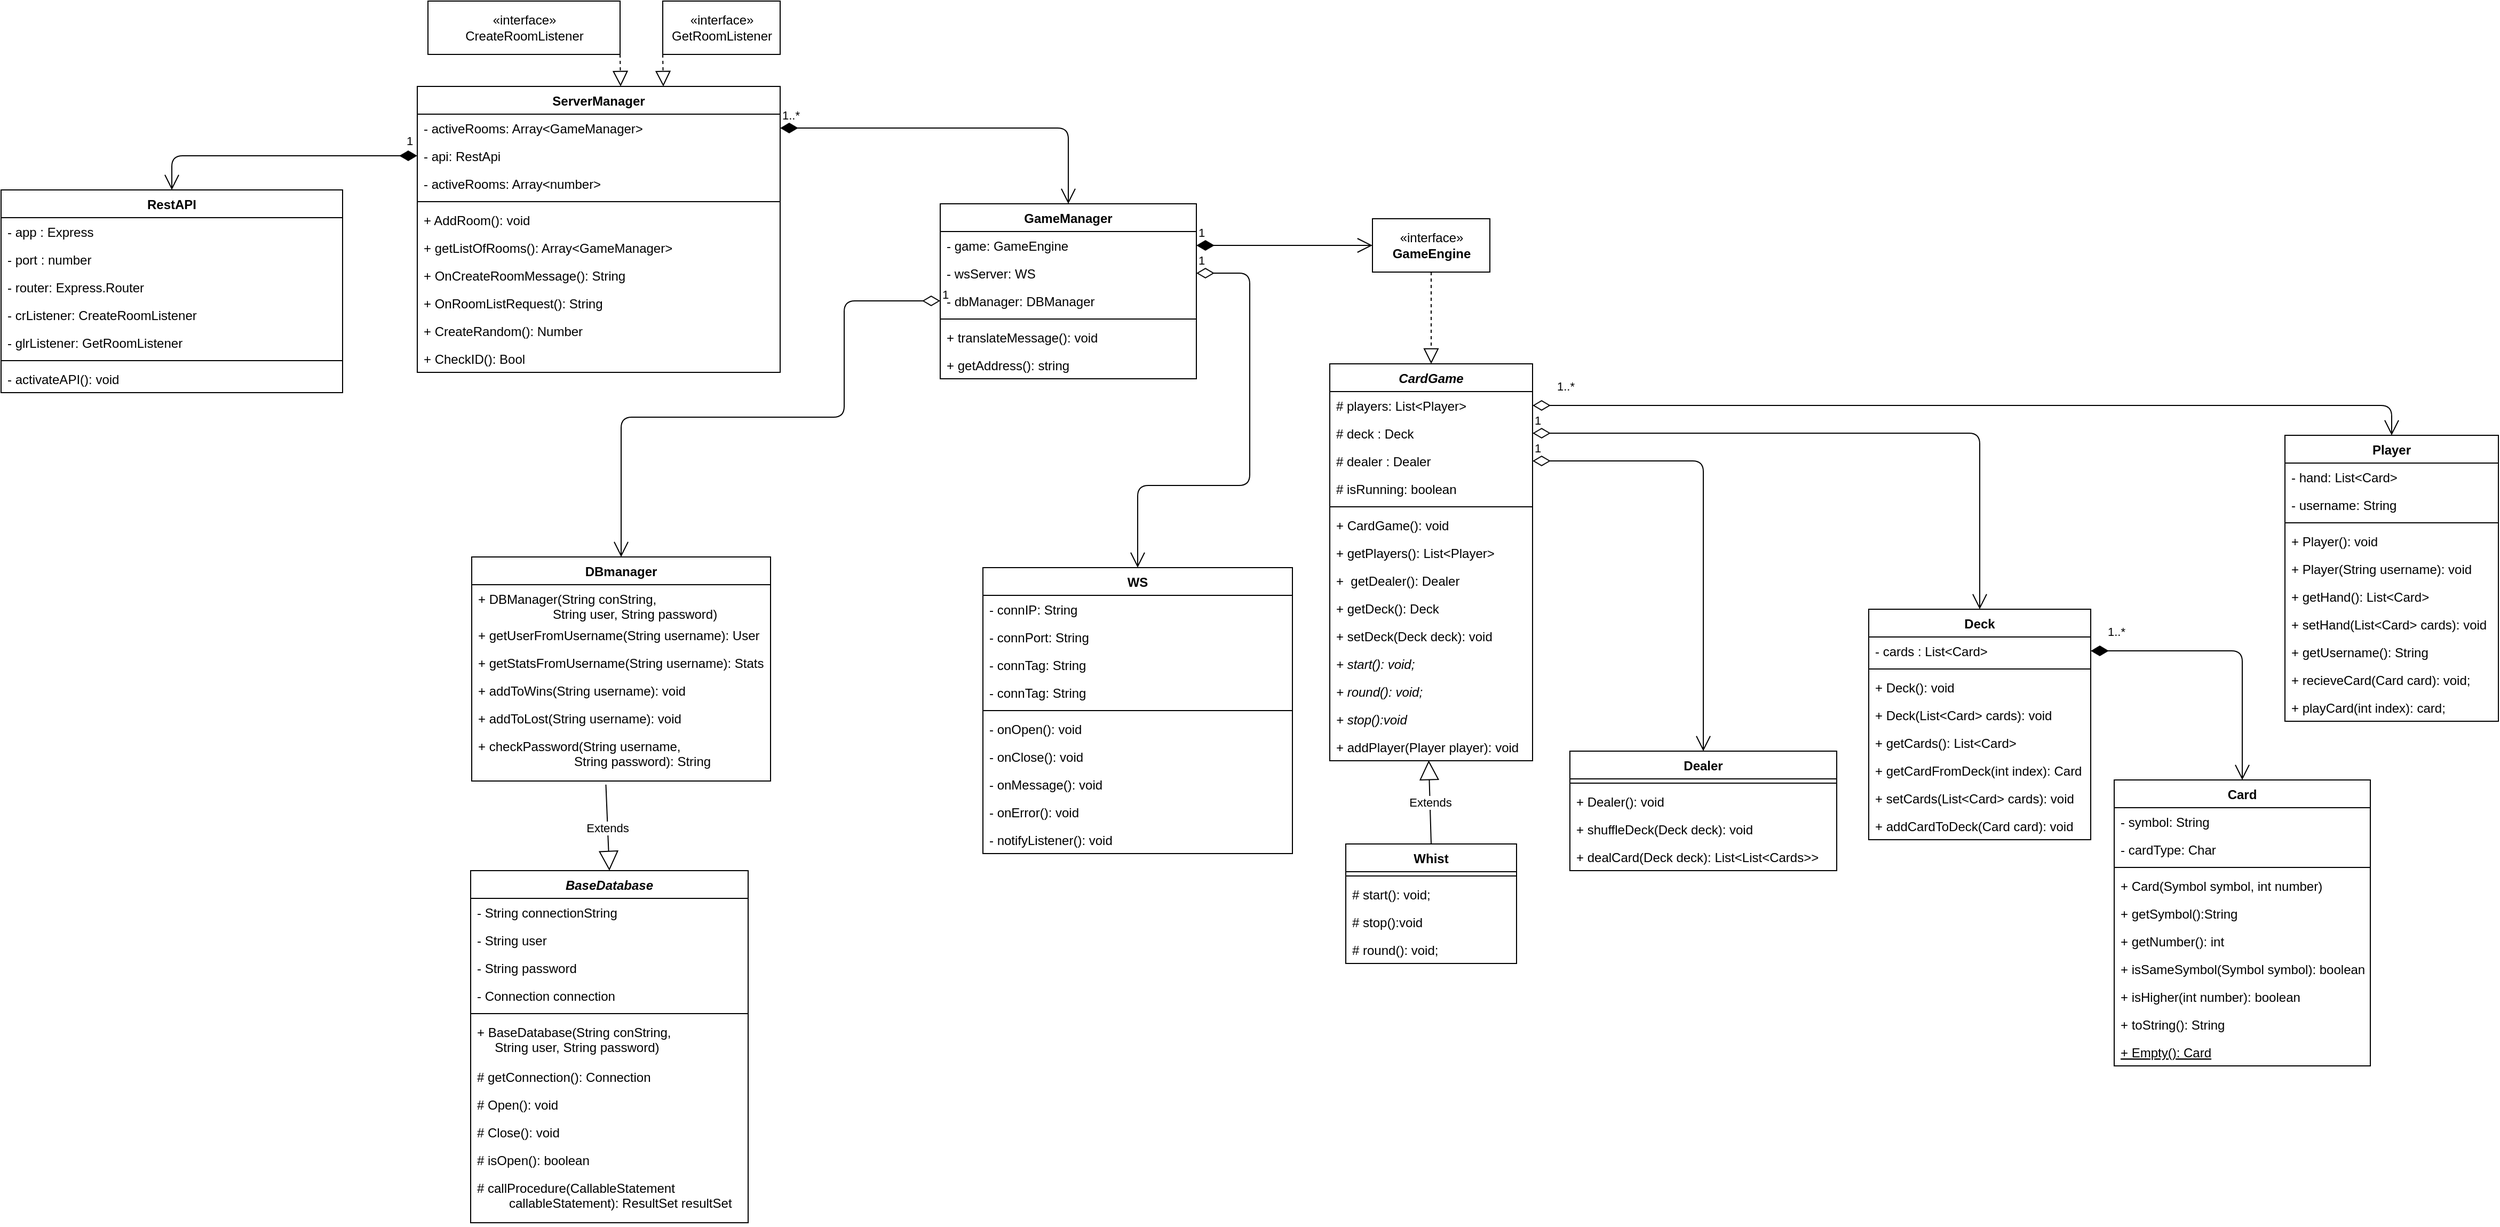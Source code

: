 <mxfile version="14.9.6" type="device"><diagram id="LGpvp5MiIzymhtDuvNgW" name="Side-1"><mxGraphModel dx="2595" dy="1518" grid="1" gridSize="10" guides="1" tooltips="1" connect="1" arrows="1" fold="1" page="1" pageScale="1" pageWidth="827" pageHeight="1169" math="0" shadow="0"><root><mxCell id="0"/><mxCell id="1" parent="0"/><mxCell id="LhbMyZ6HMKAQBiNXWhEx-1" value="Player" style="swimlane;fontStyle=1;align=center;verticalAlign=top;childLayout=stackLayout;horizontal=1;startSize=26;horizontalStack=0;resizeParent=1;resizeParentMax=0;resizeLast=0;collapsible=1;marginBottom=0;" parent="1" vertex="1"><mxGeometry x="2150" y="427" width="200" height="268" as="geometry"/></mxCell><mxCell id="LhbMyZ6HMKAQBiNXWhEx-2" value="- hand: List&lt;Card&gt;" style="text;strokeColor=none;fillColor=none;align=left;verticalAlign=top;spacingLeft=4;spacingRight=4;overflow=hidden;rotatable=0;points=[[0,0.5],[1,0.5]];portConstraint=eastwest;" parent="LhbMyZ6HMKAQBiNXWhEx-1" vertex="1"><mxGeometry y="26" width="200" height="26" as="geometry"/></mxCell><mxCell id="M374LAIoHGfH7pXFPlg4-40" value="- username: String" style="text;strokeColor=none;fillColor=none;align=left;verticalAlign=top;spacingLeft=4;spacingRight=4;overflow=hidden;rotatable=0;points=[[0,0.5],[1,0.5]];portConstraint=eastwest;" parent="LhbMyZ6HMKAQBiNXWhEx-1" vertex="1"><mxGeometry y="52" width="200" height="26" as="geometry"/></mxCell><mxCell id="LhbMyZ6HMKAQBiNXWhEx-3" value="" style="line;strokeWidth=1;fillColor=none;align=left;verticalAlign=middle;spacingTop=-1;spacingLeft=3;spacingRight=3;rotatable=0;labelPosition=right;points=[];portConstraint=eastwest;" parent="LhbMyZ6HMKAQBiNXWhEx-1" vertex="1"><mxGeometry y="78" width="200" height="8" as="geometry"/></mxCell><mxCell id="M374LAIoHGfH7pXFPlg4-45" value="+ Player(): void" style="text;strokeColor=none;fillColor=none;align=left;verticalAlign=top;spacingLeft=4;spacingRight=4;overflow=hidden;rotatable=0;points=[[0,0.5],[1,0.5]];portConstraint=eastwest;" parent="LhbMyZ6HMKAQBiNXWhEx-1" vertex="1"><mxGeometry y="86" width="200" height="26" as="geometry"/></mxCell><mxCell id="M374LAIoHGfH7pXFPlg4-44" value="+ Player(String username): void" style="text;strokeColor=none;fillColor=none;align=left;verticalAlign=top;spacingLeft=4;spacingRight=4;overflow=hidden;rotatable=0;points=[[0,0.5],[1,0.5]];portConstraint=eastwest;" parent="LhbMyZ6HMKAQBiNXWhEx-1" vertex="1"><mxGeometry y="112" width="200" height="26" as="geometry"/></mxCell><mxCell id="LhbMyZ6HMKAQBiNXWhEx-4" value="+ getHand(): List&lt;Card&gt;" style="text;strokeColor=none;fillColor=none;align=left;verticalAlign=top;spacingLeft=4;spacingRight=4;overflow=hidden;rotatable=0;points=[[0,0.5],[1,0.5]];portConstraint=eastwest;" parent="LhbMyZ6HMKAQBiNXWhEx-1" vertex="1"><mxGeometry y="138" width="200" height="26" as="geometry"/></mxCell><mxCell id="M374LAIoHGfH7pXFPlg4-42" value="+ setHand(List&lt;Card&gt; cards): void" style="text;strokeColor=none;fillColor=none;align=left;verticalAlign=top;spacingLeft=4;spacingRight=4;overflow=hidden;rotatable=0;points=[[0,0.5],[1,0.5]];portConstraint=eastwest;" parent="LhbMyZ6HMKAQBiNXWhEx-1" vertex="1"><mxGeometry y="164" width="200" height="26" as="geometry"/></mxCell><mxCell id="M374LAIoHGfH7pXFPlg4-43" value="+ getUsername(): String" style="text;strokeColor=none;fillColor=none;align=left;verticalAlign=top;spacingLeft=4;spacingRight=4;overflow=hidden;rotatable=0;points=[[0,0.5],[1,0.5]];portConstraint=eastwest;" parent="LhbMyZ6HMKAQBiNXWhEx-1" vertex="1"><mxGeometry y="190" width="200" height="26" as="geometry"/></mxCell><mxCell id="M374LAIoHGfH7pXFPlg4-41" value="+ recieveCard(Card card): void;" style="text;strokeColor=none;fillColor=none;align=left;verticalAlign=top;spacingLeft=4;spacingRight=4;overflow=hidden;rotatable=0;points=[[0,0.5],[1,0.5]];portConstraint=eastwest;" parent="LhbMyZ6HMKAQBiNXWhEx-1" vertex="1"><mxGeometry y="216" width="200" height="26" as="geometry"/></mxCell><mxCell id="BYVZmwrGk3JprqsjYRn_-6" value="+ playCard(int index): card;" style="text;strokeColor=none;fillColor=none;align=left;verticalAlign=top;spacingLeft=4;spacingRight=4;overflow=hidden;rotatable=0;points=[[0,0.5],[1,0.5]];portConstraint=eastwest;" parent="LhbMyZ6HMKAQBiNXWhEx-1" vertex="1"><mxGeometry y="242" width="200" height="26" as="geometry"/></mxCell><mxCell id="LhbMyZ6HMKAQBiNXWhEx-5" value="CardGame" style="swimlane;fontStyle=3;align=center;verticalAlign=top;childLayout=stackLayout;horizontal=1;startSize=26;horizontalStack=0;resizeParent=1;resizeParentMax=0;resizeLast=0;collapsible=1;marginBottom=0;" parent="1" vertex="1"><mxGeometry x="1255" y="360" width="190" height="372" as="geometry"/></mxCell><mxCell id="LhbMyZ6HMKAQBiNXWhEx-6" value="# players: List&lt;Player&gt;" style="text;strokeColor=none;fillColor=none;align=left;verticalAlign=top;spacingLeft=4;spacingRight=4;overflow=hidden;rotatable=0;points=[[0,0.5],[1,0.5]];portConstraint=eastwest;" parent="LhbMyZ6HMKAQBiNXWhEx-5" vertex="1"><mxGeometry y="26" width="190" height="26" as="geometry"/></mxCell><mxCell id="LhbMyZ6HMKAQBiNXWhEx-14" value="# deck : Deck" style="text;strokeColor=none;fillColor=none;align=left;verticalAlign=top;spacingLeft=4;spacingRight=4;overflow=hidden;rotatable=0;points=[[0,0.5],[1,0.5]];portConstraint=eastwest;" parent="LhbMyZ6HMKAQBiNXWhEx-5" vertex="1"><mxGeometry y="52" width="190" height="26" as="geometry"/></mxCell><mxCell id="M374LAIoHGfH7pXFPlg4-18" value="# dealer : Dealer" style="text;strokeColor=none;fillColor=none;align=left;verticalAlign=top;spacingLeft=4;spacingRight=4;overflow=hidden;rotatable=0;points=[[0,0.5],[1,0.5]];portConstraint=eastwest;" parent="LhbMyZ6HMKAQBiNXWhEx-5" vertex="1"><mxGeometry y="78" width="190" height="26" as="geometry"/></mxCell><mxCell id="BYVZmwrGk3JprqsjYRn_-9" value="# isRunning: boolean" style="text;strokeColor=none;fillColor=none;align=left;verticalAlign=top;spacingLeft=4;spacingRight=4;overflow=hidden;rotatable=0;points=[[0,0.5],[1,0.5]];portConstraint=eastwest;" parent="LhbMyZ6HMKAQBiNXWhEx-5" vertex="1"><mxGeometry y="104" width="190" height="26" as="geometry"/></mxCell><mxCell id="LhbMyZ6HMKAQBiNXWhEx-7" value="" style="line;strokeWidth=1;fillColor=none;align=left;verticalAlign=middle;spacingTop=-1;spacingLeft=3;spacingRight=3;rotatable=0;labelPosition=right;points=[];portConstraint=eastwest;" parent="LhbMyZ6HMKAQBiNXWhEx-5" vertex="1"><mxGeometry y="130" width="190" height="8" as="geometry"/></mxCell><mxCell id="LhbMyZ6HMKAQBiNXWhEx-8" value="+ CardGame(): void" style="text;strokeColor=none;fillColor=none;align=left;verticalAlign=top;spacingLeft=4;spacingRight=4;overflow=hidden;rotatable=0;points=[[0,0.5],[1,0.5]];portConstraint=eastwest;" parent="LhbMyZ6HMKAQBiNXWhEx-5" vertex="1"><mxGeometry y="138" width="190" height="26" as="geometry"/></mxCell><mxCell id="M374LAIoHGfH7pXFPlg4-19" value="+ getPlayers(): List&lt;Player&gt;" style="text;strokeColor=none;fillColor=none;align=left;verticalAlign=top;spacingLeft=4;spacingRight=4;overflow=hidden;rotatable=0;points=[[0,0.5],[1,0.5]];portConstraint=eastwest;" parent="LhbMyZ6HMKAQBiNXWhEx-5" vertex="1"><mxGeometry y="164" width="190" height="26" as="geometry"/></mxCell><mxCell id="M374LAIoHGfH7pXFPlg4-17" value="+  getDealer(): Dealer" style="text;strokeColor=none;fillColor=none;align=left;verticalAlign=top;spacingLeft=4;spacingRight=4;overflow=hidden;rotatable=0;points=[[0,0.5],[1,0.5]];portConstraint=eastwest;" parent="LhbMyZ6HMKAQBiNXWhEx-5" vertex="1"><mxGeometry y="190" width="190" height="26" as="geometry"/></mxCell><mxCell id="M374LAIoHGfH7pXFPlg4-16" value="+ getDeck(): Deck" style="text;strokeColor=none;fillColor=none;align=left;verticalAlign=top;spacingLeft=4;spacingRight=4;overflow=hidden;rotatable=0;points=[[0,0.5],[1,0.5]];portConstraint=eastwest;" parent="LhbMyZ6HMKAQBiNXWhEx-5" vertex="1"><mxGeometry y="216" width="190" height="26" as="geometry"/></mxCell><mxCell id="M374LAIoHGfH7pXFPlg4-26" value="+ setDeck(Deck deck): void" style="text;strokeColor=none;fillColor=none;align=left;verticalAlign=top;spacingLeft=4;spacingRight=4;overflow=hidden;rotatable=0;points=[[0,0.5],[1,0.5]];portConstraint=eastwest;" parent="LhbMyZ6HMKAQBiNXWhEx-5" vertex="1"><mxGeometry y="242" width="190" height="26" as="geometry"/></mxCell><mxCell id="M374LAIoHGfH7pXFPlg4-15" value="+ start(): void;" style="text;strokeColor=none;fillColor=none;align=left;verticalAlign=top;spacingLeft=4;spacingRight=4;overflow=hidden;rotatable=0;points=[[0,0.5],[1,0.5]];portConstraint=eastwest;fontStyle=2" parent="LhbMyZ6HMKAQBiNXWhEx-5" vertex="1"><mxGeometry y="268" width="190" height="26" as="geometry"/></mxCell><mxCell id="BYVZmwrGk3JprqsjYRn_-10" value="+ round(): void;" style="text;strokeColor=none;fillColor=none;align=left;verticalAlign=top;spacingLeft=4;spacingRight=4;overflow=hidden;rotatable=0;points=[[0,0.5],[1,0.5]];portConstraint=eastwest;fontStyle=2" parent="LhbMyZ6HMKAQBiNXWhEx-5" vertex="1"><mxGeometry y="294" width="190" height="26" as="geometry"/></mxCell><mxCell id="BYVZmwrGk3JprqsjYRn_-11" value="+ stop():void" style="text;strokeColor=none;fillColor=none;align=left;verticalAlign=top;spacingLeft=4;spacingRight=4;overflow=hidden;rotatable=0;points=[[0,0.5],[1,0.5]];portConstraint=eastwest;fontStyle=2" parent="LhbMyZ6HMKAQBiNXWhEx-5" vertex="1"><mxGeometry y="320" width="190" height="26" as="geometry"/></mxCell><mxCell id="M374LAIoHGfH7pXFPlg4-27" value="+ addPlayer(Player player): void" style="text;strokeColor=none;fillColor=none;align=left;verticalAlign=top;spacingLeft=4;spacingRight=4;overflow=hidden;rotatable=0;points=[[0,0.5],[1,0.5]];portConstraint=eastwest;fontStyle=0" parent="LhbMyZ6HMKAQBiNXWhEx-5" vertex="1"><mxGeometry y="346" width="190" height="26" as="geometry"/></mxCell><mxCell id="LhbMyZ6HMKAQBiNXWhEx-9" value="Card" style="swimlane;fontStyle=1;align=center;verticalAlign=top;childLayout=stackLayout;horizontal=1;startSize=26;horizontalStack=0;resizeParent=1;resizeParentMax=0;resizeLast=0;collapsible=1;marginBottom=0;" parent="1" vertex="1"><mxGeometry x="1990" y="750" width="240" height="268" as="geometry"/></mxCell><mxCell id="LhbMyZ6HMKAQBiNXWhEx-10" value="- symbol: String" style="text;strokeColor=none;fillColor=none;align=left;verticalAlign=top;spacingLeft=4;spacingRight=4;overflow=hidden;rotatable=0;points=[[0,0.5],[1,0.5]];portConstraint=eastwest;" parent="LhbMyZ6HMKAQBiNXWhEx-9" vertex="1"><mxGeometry y="26" width="240" height="26" as="geometry"/></mxCell><mxCell id="BYVZmwrGk3JprqsjYRn_-7" value="- cardType: Char" style="text;strokeColor=none;fillColor=none;align=left;verticalAlign=top;spacingLeft=4;spacingRight=4;overflow=hidden;rotatable=0;points=[[0,0.5],[1,0.5]];portConstraint=eastwest;" parent="LhbMyZ6HMKAQBiNXWhEx-9" vertex="1"><mxGeometry y="52" width="240" height="26" as="geometry"/></mxCell><mxCell id="LhbMyZ6HMKAQBiNXWhEx-11" value="" style="line;strokeWidth=1;fillColor=none;align=left;verticalAlign=middle;spacingTop=-1;spacingLeft=3;spacingRight=3;rotatable=0;labelPosition=right;points=[];portConstraint=eastwest;" parent="LhbMyZ6HMKAQBiNXWhEx-9" vertex="1"><mxGeometry y="78" width="240" height="8" as="geometry"/></mxCell><mxCell id="LhbMyZ6HMKAQBiNXWhEx-12" value="+ Card(Symbol symbol, int number)" style="text;strokeColor=none;fillColor=none;align=left;verticalAlign=top;spacingLeft=4;spacingRight=4;overflow=hidden;rotatable=0;points=[[0,0.5],[1,0.5]];portConstraint=eastwest;" parent="LhbMyZ6HMKAQBiNXWhEx-9" vertex="1"><mxGeometry y="86" width="240" height="26" as="geometry"/></mxCell><mxCell id="M374LAIoHGfH7pXFPlg4-34" value="+ getSymbol():String" style="text;strokeColor=none;fillColor=none;align=left;verticalAlign=top;spacingLeft=4;spacingRight=4;overflow=hidden;rotatable=0;points=[[0,0.5],[1,0.5]];portConstraint=eastwest;" parent="LhbMyZ6HMKAQBiNXWhEx-9" vertex="1"><mxGeometry y="112" width="240" height="26" as="geometry"/></mxCell><mxCell id="BYVZmwrGk3JprqsjYRn_-8" value="+ getNumber(): int" style="text;strokeColor=none;fillColor=none;align=left;verticalAlign=top;spacingLeft=4;spacingRight=4;overflow=hidden;rotatable=0;points=[[0,0.5],[1,0.5]];portConstraint=eastwest;" parent="LhbMyZ6HMKAQBiNXWhEx-9" vertex="1"><mxGeometry y="138" width="240" height="26" as="geometry"/></mxCell><mxCell id="M374LAIoHGfH7pXFPlg4-36" value="+ isSameSymbol(Symbol symbol): boolean" style="text;strokeColor=none;fillColor=none;align=left;verticalAlign=top;spacingLeft=4;spacingRight=4;overflow=hidden;rotatable=0;points=[[0,0.5],[1,0.5]];portConstraint=eastwest;" parent="LhbMyZ6HMKAQBiNXWhEx-9" vertex="1"><mxGeometry y="164" width="240" height="26" as="geometry"/></mxCell><mxCell id="M374LAIoHGfH7pXFPlg4-37" value="+ isHigher(int number): boolean" style="text;strokeColor=none;fillColor=none;align=left;verticalAlign=top;spacingLeft=4;spacingRight=4;overflow=hidden;rotatable=0;points=[[0,0.5],[1,0.5]];portConstraint=eastwest;" parent="LhbMyZ6HMKAQBiNXWhEx-9" vertex="1"><mxGeometry y="190" width="240" height="26" as="geometry"/></mxCell><mxCell id="M374LAIoHGfH7pXFPlg4-39" value="+ toString(): String" style="text;strokeColor=none;fillColor=none;align=left;verticalAlign=top;spacingLeft=4;spacingRight=4;overflow=hidden;rotatable=0;points=[[0,0.5],[1,0.5]];portConstraint=eastwest;" parent="LhbMyZ6HMKAQBiNXWhEx-9" vertex="1"><mxGeometry y="216" width="240" height="26" as="geometry"/></mxCell><mxCell id="M374LAIoHGfH7pXFPlg4-38" value="+ Empty(): Card" style="text;strokeColor=none;fillColor=none;align=left;verticalAlign=top;spacingLeft=4;spacingRight=4;overflow=hidden;rotatable=0;points=[[0,0.5],[1,0.5]];portConstraint=eastwest;fontStyle=4" parent="LhbMyZ6HMKAQBiNXWhEx-9" vertex="1"><mxGeometry y="242" width="240" height="26" as="geometry"/></mxCell><mxCell id="LhbMyZ6HMKAQBiNXWhEx-13" value="Dealer" style="swimlane;fontStyle=1;align=center;verticalAlign=top;childLayout=stackLayout;horizontal=1;startSize=26;horizontalStack=0;resizeParent=1;resizeParentMax=0;resizeLast=0;collapsible=1;marginBottom=0;" parent="1" vertex="1"><mxGeometry x="1480" y="723" width="250" height="112" as="geometry"/></mxCell><mxCell id="LhbMyZ6HMKAQBiNXWhEx-15" value="" style="line;strokeWidth=1;fillColor=none;align=left;verticalAlign=middle;spacingTop=-1;spacingLeft=3;spacingRight=3;rotatable=0;labelPosition=right;points=[];portConstraint=eastwest;" parent="LhbMyZ6HMKAQBiNXWhEx-13" vertex="1"><mxGeometry y="26" width="250" height="8" as="geometry"/></mxCell><mxCell id="LhbMyZ6HMKAQBiNXWhEx-16" value="+ Dealer(): void" style="text;strokeColor=none;fillColor=none;align=left;verticalAlign=top;spacingLeft=4;spacingRight=4;overflow=hidden;rotatable=0;points=[[0,0.5],[1,0.5]];portConstraint=eastwest;" parent="LhbMyZ6HMKAQBiNXWhEx-13" vertex="1"><mxGeometry y="34" width="250" height="26" as="geometry"/></mxCell><mxCell id="M374LAIoHGfH7pXFPlg4-31" value="+ shuffleDeck(Deck deck): void" style="text;strokeColor=none;fillColor=none;align=left;verticalAlign=top;spacingLeft=4;spacingRight=4;overflow=hidden;rotatable=0;points=[[0,0.5],[1,0.5]];portConstraint=eastwest;" parent="LhbMyZ6HMKAQBiNXWhEx-13" vertex="1"><mxGeometry y="60" width="250" height="26" as="geometry"/></mxCell><mxCell id="BYVZmwrGk3JprqsjYRn_-3" value="+ dealCard(Deck deck): List&lt;List&lt;Cards&gt;&gt;" style="text;strokeColor=none;fillColor=none;align=left;verticalAlign=top;spacingLeft=4;spacingRight=4;overflow=hidden;rotatable=0;points=[[0,0.5],[1,0.5]];portConstraint=eastwest;" parent="LhbMyZ6HMKAQBiNXWhEx-13" vertex="1"><mxGeometry y="86" width="250" height="26" as="geometry"/></mxCell><mxCell id="LhbMyZ6HMKAQBiNXWhEx-17" value="Deck" style="swimlane;fontStyle=1;align=center;verticalAlign=top;childLayout=stackLayout;horizontal=1;startSize=26;horizontalStack=0;resizeParent=1;resizeParentMax=0;resizeLast=0;collapsible=1;marginBottom=0;" parent="1" vertex="1"><mxGeometry x="1760" y="590" width="208" height="216" as="geometry"/></mxCell><mxCell id="LhbMyZ6HMKAQBiNXWhEx-18" value="- cards : List&lt;Card&gt;" style="text;strokeColor=none;fillColor=none;align=left;verticalAlign=top;spacingLeft=4;spacingRight=4;overflow=hidden;rotatable=0;points=[[0,0.5],[1,0.5]];portConstraint=eastwest;" parent="LhbMyZ6HMKAQBiNXWhEx-17" vertex="1"><mxGeometry y="26" width="208" height="26" as="geometry"/></mxCell><mxCell id="LhbMyZ6HMKAQBiNXWhEx-19" value="" style="line;strokeWidth=1;fillColor=none;align=left;verticalAlign=middle;spacingTop=-1;spacingLeft=3;spacingRight=3;rotatable=0;labelPosition=right;points=[];portConstraint=eastwest;" parent="LhbMyZ6HMKAQBiNXWhEx-17" vertex="1"><mxGeometry y="52" width="208" height="8" as="geometry"/></mxCell><mxCell id="M374LAIoHGfH7pXFPlg4-33" value="+ Deck(): void" style="text;strokeColor=none;fillColor=none;align=left;verticalAlign=top;spacingLeft=4;spacingRight=4;overflow=hidden;rotatable=0;points=[[0,0.5],[1,0.5]];portConstraint=eastwest;" parent="LhbMyZ6HMKAQBiNXWhEx-17" vertex="1"><mxGeometry y="60" width="208" height="26" as="geometry"/></mxCell><mxCell id="BYVZmwrGk3JprqsjYRn_-4" value="+ Deck(List&lt;Card&gt; cards): void" style="text;strokeColor=none;fillColor=none;align=left;verticalAlign=top;spacingLeft=4;spacingRight=4;overflow=hidden;rotatable=0;points=[[0,0.5],[1,0.5]];portConstraint=eastwest;" parent="LhbMyZ6HMKAQBiNXWhEx-17" vertex="1"><mxGeometry y="86" width="208" height="26" as="geometry"/></mxCell><mxCell id="M374LAIoHGfH7pXFPlg4-32" value="+ getCards(): List&lt;Card&gt;" style="text;strokeColor=none;fillColor=none;align=left;verticalAlign=top;spacingLeft=4;spacingRight=4;overflow=hidden;rotatable=0;points=[[0,0.5],[1,0.5]];portConstraint=eastwest;" parent="LhbMyZ6HMKAQBiNXWhEx-17" vertex="1"><mxGeometry y="112" width="208" height="26" as="geometry"/></mxCell><mxCell id="BYVZmwrGk3JprqsjYRn_-5" value="+ getCardFromDeck(int index): Card" style="text;strokeColor=none;fillColor=none;align=left;verticalAlign=top;spacingLeft=4;spacingRight=4;overflow=hidden;rotatable=0;points=[[0,0.5],[1,0.5]];portConstraint=eastwest;" parent="LhbMyZ6HMKAQBiNXWhEx-17" vertex="1"><mxGeometry y="138" width="208" height="26" as="geometry"/></mxCell><mxCell id="XsHjiqZLsmGGSzh8XiQV-6" value="+ setCards(List&lt;Card&gt; cards): void" style="text;strokeColor=none;fillColor=none;align=left;verticalAlign=top;spacingLeft=4;spacingRight=4;overflow=hidden;rotatable=0;points=[[0,0.5],[1,0.5]];portConstraint=eastwest;" parent="LhbMyZ6HMKAQBiNXWhEx-17" vertex="1"><mxGeometry y="164" width="208" height="26" as="geometry"/></mxCell><mxCell id="LhbMyZ6HMKAQBiNXWhEx-20" value="+ addCardToDeck(Card card): void" style="text;strokeColor=none;fillColor=none;align=left;verticalAlign=top;spacingLeft=4;spacingRight=4;overflow=hidden;rotatable=0;points=[[0,0.5],[1,0.5]];portConstraint=eastwest;" parent="LhbMyZ6HMKAQBiNXWhEx-17" vertex="1"><mxGeometry y="190" width="208" height="26" as="geometry"/></mxCell><mxCell id="LhbMyZ6HMKAQBiNXWhEx-21" value="Whist" style="swimlane;fontStyle=1;align=center;verticalAlign=top;childLayout=stackLayout;horizontal=1;startSize=26;horizontalStack=0;resizeParent=1;resizeParentMax=0;resizeLast=0;collapsible=1;marginBottom=0;" parent="1" vertex="1"><mxGeometry x="1270" y="810" width="160" height="112" as="geometry"/></mxCell><mxCell id="LhbMyZ6HMKAQBiNXWhEx-23" value="" style="line;strokeWidth=1;fillColor=none;align=left;verticalAlign=middle;spacingTop=-1;spacingLeft=3;spacingRight=3;rotatable=0;labelPosition=right;points=[];portConstraint=eastwest;" parent="LhbMyZ6HMKAQBiNXWhEx-21" vertex="1"><mxGeometry y="26" width="160" height="8" as="geometry"/></mxCell><mxCell id="gv6tGuNGhFTWK5HiYNQQ-4" value="# start(): void;" style="text;strokeColor=none;fillColor=none;align=left;verticalAlign=top;spacingLeft=4;spacingRight=4;overflow=hidden;rotatable=0;points=[[0,0.5],[1,0.5]];portConstraint=eastwest;" parent="LhbMyZ6HMKAQBiNXWhEx-21" vertex="1"><mxGeometry y="34" width="160" height="26" as="geometry"/></mxCell><mxCell id="gv6tGuNGhFTWK5HiYNQQ-6" value="# stop():void" style="text;strokeColor=none;fillColor=none;align=left;verticalAlign=top;spacingLeft=4;spacingRight=4;overflow=hidden;rotatable=0;points=[[0,0.5],[1,0.5]];portConstraint=eastwest;" parent="LhbMyZ6HMKAQBiNXWhEx-21" vertex="1"><mxGeometry y="60" width="160" height="26" as="geometry"/></mxCell><mxCell id="gv6tGuNGhFTWK5HiYNQQ-5" value="# round(): void;" style="text;strokeColor=none;fillColor=none;align=left;verticalAlign=top;spacingLeft=4;spacingRight=4;overflow=hidden;rotatable=0;points=[[0,0.5],[1,0.5]];portConstraint=eastwest;" parent="LhbMyZ6HMKAQBiNXWhEx-21" vertex="1"><mxGeometry y="86" width="160" height="26" as="geometry"/></mxCell><mxCell id="LhbMyZ6HMKAQBiNXWhEx-38" value="«interface»&lt;br&gt;&lt;b&gt;GameEngine&lt;/b&gt;" style="html=1;" parent="1" vertex="1"><mxGeometry x="1295" y="224" width="110" height="50" as="geometry"/></mxCell><mxCell id="LhbMyZ6HMKAQBiNXWhEx-39" value="GameManager" style="swimlane;fontStyle=1;align=center;verticalAlign=top;childLayout=stackLayout;horizontal=1;startSize=26;horizontalStack=0;resizeParent=1;resizeParentMax=0;resizeLast=0;collapsible=1;marginBottom=0;" parent="1" vertex="1"><mxGeometry x="890" y="210" width="240" height="164" as="geometry"/></mxCell><mxCell id="gv6tGuNGhFTWK5HiYNQQ-1" value="- game: GameEngine" style="text;strokeColor=none;fillColor=none;align=left;verticalAlign=top;spacingLeft=4;spacingRight=4;overflow=hidden;rotatable=0;points=[[0,0.5],[1,0.5]];portConstraint=eastwest;" parent="LhbMyZ6HMKAQBiNXWhEx-39" vertex="1"><mxGeometry y="26" width="240" height="26" as="geometry"/></mxCell><mxCell id="gv6tGuNGhFTWK5HiYNQQ-2" value="- wsServer: WS" style="text;strokeColor=none;fillColor=none;align=left;verticalAlign=top;spacingLeft=4;spacingRight=4;overflow=hidden;rotatable=0;points=[[0,0.5],[1,0.5]];portConstraint=eastwest;" parent="LhbMyZ6HMKAQBiNXWhEx-39" vertex="1"><mxGeometry y="52" width="240" height="26" as="geometry"/></mxCell><mxCell id="LhbMyZ6HMKAQBiNXWhEx-40" value="- dbManager: DBManager" style="text;strokeColor=none;fillColor=none;align=left;verticalAlign=top;spacingLeft=4;spacingRight=4;overflow=hidden;rotatable=0;points=[[0,0.5],[1,0.5]];portConstraint=eastwest;" parent="LhbMyZ6HMKAQBiNXWhEx-39" vertex="1"><mxGeometry y="78" width="240" height="26" as="geometry"/></mxCell><mxCell id="LhbMyZ6HMKAQBiNXWhEx-41" value="" style="line;strokeWidth=1;fillColor=none;align=left;verticalAlign=middle;spacingTop=-1;spacingLeft=3;spacingRight=3;rotatable=0;labelPosition=right;points=[];portConstraint=eastwest;" parent="LhbMyZ6HMKAQBiNXWhEx-39" vertex="1"><mxGeometry y="104" width="240" height="8" as="geometry"/></mxCell><mxCell id="LhbMyZ6HMKAQBiNXWhEx-42" value="+ translateMessage(): void" style="text;strokeColor=none;fillColor=none;align=left;verticalAlign=top;spacingLeft=4;spacingRight=4;overflow=hidden;rotatable=0;points=[[0,0.5],[1,0.5]];portConstraint=eastwest;" parent="LhbMyZ6HMKAQBiNXWhEx-39" vertex="1"><mxGeometry y="112" width="240" height="26" as="geometry"/></mxCell><mxCell id="gv6tGuNGhFTWK5HiYNQQ-3" value="+ getAddress(): string" style="text;strokeColor=none;fillColor=none;align=left;verticalAlign=top;spacingLeft=4;spacingRight=4;overflow=hidden;rotatable=0;points=[[0,0.5],[1,0.5]];portConstraint=eastwest;" parent="LhbMyZ6HMKAQBiNXWhEx-39" vertex="1"><mxGeometry y="138" width="240" height="26" as="geometry"/></mxCell><mxCell id="LhbMyZ6HMKAQBiNXWhEx-43" value="WS" style="swimlane;fontStyle=1;align=center;verticalAlign=top;childLayout=stackLayout;horizontal=1;startSize=26;horizontalStack=0;resizeParent=1;resizeParentMax=0;resizeLast=0;collapsible=1;marginBottom=0;" parent="1" vertex="1"><mxGeometry x="930" y="551" width="290" height="268" as="geometry"/></mxCell><mxCell id="XsHjiqZLsmGGSzh8XiQV-8" value="- connIP: String" style="text;strokeColor=none;fillColor=none;align=left;verticalAlign=top;spacingLeft=4;spacingRight=4;overflow=hidden;rotatable=0;points=[[0,0.5],[1,0.5]];portConstraint=eastwest;" parent="LhbMyZ6HMKAQBiNXWhEx-43" vertex="1"><mxGeometry y="26" width="290" height="26" as="geometry"/></mxCell><mxCell id="XsHjiqZLsmGGSzh8XiQV-7" value="- connPort: String" style="text;strokeColor=none;fillColor=none;align=left;verticalAlign=top;spacingLeft=4;spacingRight=4;overflow=hidden;rotatable=0;points=[[0,0.5],[1,0.5]];portConstraint=eastwest;" parent="LhbMyZ6HMKAQBiNXWhEx-43" vertex="1"><mxGeometry y="52" width="290" height="26" as="geometry"/></mxCell><mxCell id="LhbMyZ6HMKAQBiNXWhEx-44" value="- connTag: String" style="text;strokeColor=none;fillColor=none;align=left;verticalAlign=top;spacingLeft=4;spacingRight=4;overflow=hidden;rotatable=0;points=[[0,0.5],[1,0.5]];portConstraint=eastwest;" parent="LhbMyZ6HMKAQBiNXWhEx-43" vertex="1"><mxGeometry y="78" width="290" height="26" as="geometry"/></mxCell><mxCell id="BR1NoepHasicV859m37a-1" value="- connTag: String" style="text;strokeColor=none;fillColor=none;align=left;verticalAlign=top;spacingLeft=4;spacingRight=4;overflow=hidden;rotatable=0;points=[[0,0.5],[1,0.5]];portConstraint=eastwest;" parent="LhbMyZ6HMKAQBiNXWhEx-43" vertex="1"><mxGeometry y="104" width="290" height="26" as="geometry"/></mxCell><mxCell id="LhbMyZ6HMKAQBiNXWhEx-45" value="" style="line;strokeWidth=1;fillColor=none;align=left;verticalAlign=middle;spacingTop=-1;spacingLeft=3;spacingRight=3;rotatable=0;labelPosition=right;points=[];portConstraint=eastwest;" parent="LhbMyZ6HMKAQBiNXWhEx-43" vertex="1"><mxGeometry y="130" width="290" height="8" as="geometry"/></mxCell><mxCell id="LhbMyZ6HMKAQBiNXWhEx-46" value="- onOpen(): void" style="text;strokeColor=none;fillColor=none;align=left;verticalAlign=top;spacingLeft=4;spacingRight=4;overflow=hidden;rotatable=0;points=[[0,0.5],[1,0.5]];portConstraint=eastwest;" parent="LhbMyZ6HMKAQBiNXWhEx-43" vertex="1"><mxGeometry y="138" width="290" height="26" as="geometry"/></mxCell><mxCell id="XsHjiqZLsmGGSzh8XiQV-9" value="- onClose(): void" style="text;strokeColor=none;fillColor=none;align=left;verticalAlign=top;spacingLeft=4;spacingRight=4;overflow=hidden;rotatable=0;points=[[0,0.5],[1,0.5]];portConstraint=eastwest;" parent="LhbMyZ6HMKAQBiNXWhEx-43" vertex="1"><mxGeometry y="164" width="290" height="26" as="geometry"/></mxCell><mxCell id="XsHjiqZLsmGGSzh8XiQV-10" value="- onMessage(): void" style="text;strokeColor=none;fillColor=none;align=left;verticalAlign=top;spacingLeft=4;spacingRight=4;overflow=hidden;rotatable=0;points=[[0,0.5],[1,0.5]];portConstraint=eastwest;" parent="LhbMyZ6HMKAQBiNXWhEx-43" vertex="1"><mxGeometry y="190" width="290" height="26" as="geometry"/></mxCell><mxCell id="XsHjiqZLsmGGSzh8XiQV-11" value="- onError(): void" style="text;strokeColor=none;fillColor=none;align=left;verticalAlign=top;spacingLeft=4;spacingRight=4;overflow=hidden;rotatable=0;points=[[0,0.5],[1,0.5]];portConstraint=eastwest;" parent="LhbMyZ6HMKAQBiNXWhEx-43" vertex="1"><mxGeometry y="216" width="290" height="26" as="geometry"/></mxCell><mxCell id="XsHjiqZLsmGGSzh8XiQV-12" value="- notifyListener(): void" style="text;strokeColor=none;fillColor=none;align=left;verticalAlign=top;spacingLeft=4;spacingRight=4;overflow=hidden;rotatable=0;points=[[0,0.5],[1,0.5]];portConstraint=eastwest;" parent="LhbMyZ6HMKAQBiNXWhEx-43" vertex="1"><mxGeometry y="242" width="290" height="26" as="geometry"/></mxCell><mxCell id="LhbMyZ6HMKAQBiNXWhEx-47" value="ServerManager" style="swimlane;fontStyle=1;align=center;verticalAlign=top;childLayout=stackLayout;horizontal=1;startSize=26;horizontalStack=0;resizeParent=1;resizeParentMax=0;resizeLast=0;collapsible=1;marginBottom=0;" parent="1" vertex="1"><mxGeometry x="400" y="100" width="340" height="268" as="geometry"/></mxCell><mxCell id="lVjI1-zrdo4hSqKOy81e-5" value="- activeRooms: Array&lt;GameManager&gt;" style="text;strokeColor=none;fillColor=none;align=left;verticalAlign=top;spacingLeft=4;spacingRight=4;overflow=hidden;rotatable=0;points=[[0,0.5],[1,0.5]];portConstraint=eastwest;" vertex="1" parent="LhbMyZ6HMKAQBiNXWhEx-47"><mxGeometry y="26" width="340" height="26" as="geometry"/></mxCell><mxCell id="lVjI1-zrdo4hSqKOy81e-6" value="- api: RestApi" style="text;strokeColor=none;fillColor=none;align=left;verticalAlign=top;spacingLeft=4;spacingRight=4;overflow=hidden;rotatable=0;points=[[0,0.5],[1,0.5]];portConstraint=eastwest;" vertex="1" parent="LhbMyZ6HMKAQBiNXWhEx-47"><mxGeometry y="52" width="340" height="26" as="geometry"/></mxCell><mxCell id="LhbMyZ6HMKAQBiNXWhEx-48" value="- activeRooms: Array&lt;number&gt;" style="text;strokeColor=none;fillColor=none;align=left;verticalAlign=top;spacingLeft=4;spacingRight=4;overflow=hidden;rotatable=0;points=[[0,0.5],[1,0.5]];portConstraint=eastwest;" parent="LhbMyZ6HMKAQBiNXWhEx-47" vertex="1"><mxGeometry y="78" width="340" height="26" as="geometry"/></mxCell><mxCell id="LhbMyZ6HMKAQBiNXWhEx-49" value="" style="line;strokeWidth=1;fillColor=none;align=left;verticalAlign=middle;spacingTop=-1;spacingLeft=3;spacingRight=3;rotatable=0;labelPosition=right;points=[];portConstraint=eastwest;" parent="LhbMyZ6HMKAQBiNXWhEx-47" vertex="1"><mxGeometry y="104" width="340" height="8" as="geometry"/></mxCell><mxCell id="XsHjiqZLsmGGSzh8XiQV-13" value="+ AddRoom(): void" style="text;strokeColor=none;fillColor=none;align=left;verticalAlign=top;spacingLeft=4;spacingRight=4;overflow=hidden;rotatable=0;points=[[0,0.5],[1,0.5]];portConstraint=eastwest;" parent="LhbMyZ6HMKAQBiNXWhEx-47" vertex="1"><mxGeometry y="112" width="340" height="26" as="geometry"/></mxCell><mxCell id="XsHjiqZLsmGGSzh8XiQV-14" value="+ getListOfRooms(): Array&lt;GameManager&gt;" style="text;strokeColor=none;fillColor=none;align=left;verticalAlign=top;spacingLeft=4;spacingRight=4;overflow=hidden;rotatable=0;points=[[0,0.5],[1,0.5]];portConstraint=eastwest;" parent="LhbMyZ6HMKAQBiNXWhEx-47" vertex="1"><mxGeometry y="138" width="340" height="26" as="geometry"/></mxCell><mxCell id="LhbMyZ6HMKAQBiNXWhEx-50" value="+ OnCreateRoomMessage(): String" style="text;strokeColor=none;fillColor=none;align=left;verticalAlign=top;spacingLeft=4;spacingRight=4;overflow=hidden;rotatable=0;points=[[0,0.5],[1,0.5]];portConstraint=eastwest;" parent="LhbMyZ6HMKAQBiNXWhEx-47" vertex="1"><mxGeometry y="164" width="340" height="26" as="geometry"/></mxCell><mxCell id="lVjI1-zrdo4hSqKOy81e-1" value="+ OnRoomListRequest(): String" style="text;strokeColor=none;fillColor=none;align=left;verticalAlign=top;spacingLeft=4;spacingRight=4;overflow=hidden;rotatable=0;points=[[0,0.5],[1,0.5]];portConstraint=eastwest;" vertex="1" parent="LhbMyZ6HMKAQBiNXWhEx-47"><mxGeometry y="190" width="340" height="26" as="geometry"/></mxCell><mxCell id="lVjI1-zrdo4hSqKOy81e-2" value="+ CreateRandom(): Number     " style="text;strokeColor=none;fillColor=none;align=left;verticalAlign=top;spacingLeft=4;spacingRight=4;overflow=hidden;rotatable=0;points=[[0,0.5],[1,0.5]];portConstraint=eastwest;" vertex="1" parent="LhbMyZ6HMKAQBiNXWhEx-47"><mxGeometry y="216" width="340" height="26" as="geometry"/></mxCell><mxCell id="lVjI1-zrdo4hSqKOy81e-3" value="+ CheckID(): Bool" style="text;strokeColor=none;fillColor=none;align=left;verticalAlign=top;spacingLeft=4;spacingRight=4;overflow=hidden;rotatable=0;points=[[0,0.5],[1,0.5]];portConstraint=eastwest;" vertex="1" parent="LhbMyZ6HMKAQBiNXWhEx-47"><mxGeometry y="242" width="340" height="26" as="geometry"/></mxCell><mxCell id="BYVZmwrGk3JprqsjYRn_-12" value="DBmanager" style="swimlane;fontStyle=1;align=center;verticalAlign=top;childLayout=stackLayout;horizontal=1;startSize=26;horizontalStack=0;resizeParent=1;resizeParentMax=0;resizeLast=0;collapsible=1;marginBottom=0;" parent="1" vertex="1"><mxGeometry x="451" y="541" width="280" height="210" as="geometry"/></mxCell><mxCell id="BYVZmwrGk3JprqsjYRn_-15" value="+ DBManager(String conString, &#10;                     String user, String password)" style="text;strokeColor=none;fillColor=none;align=left;verticalAlign=top;spacingLeft=4;spacingRight=4;overflow=hidden;rotatable=0;points=[[0,0.5],[1,0.5]];portConstraint=eastwest;" parent="BYVZmwrGk3JprqsjYRn_-12" vertex="1"><mxGeometry y="26" width="280" height="34" as="geometry"/></mxCell><mxCell id="XsHjiqZLsmGGSzh8XiQV-1" value="+ getUserFromUsername(String username): User" style="text;strokeColor=none;fillColor=none;align=left;verticalAlign=top;spacingLeft=4;spacingRight=4;overflow=hidden;rotatable=0;points=[[0,0.5],[1,0.5]];portConstraint=eastwest;" parent="BYVZmwrGk3JprqsjYRn_-12" vertex="1"><mxGeometry y="60" width="280" height="26" as="geometry"/></mxCell><mxCell id="XsHjiqZLsmGGSzh8XiQV-4" value="+ getStatsFromUsername(String username): Stats" style="text;strokeColor=none;fillColor=none;align=left;verticalAlign=top;spacingLeft=4;spacingRight=4;overflow=hidden;rotatable=0;points=[[0,0.5],[1,0.5]];portConstraint=eastwest;" parent="BYVZmwrGk3JprqsjYRn_-12" vertex="1"><mxGeometry y="86" width="280" height="26" as="geometry"/></mxCell><mxCell id="XsHjiqZLsmGGSzh8XiQV-2" value="+ addToWins(String username): void" style="text;strokeColor=none;fillColor=none;align=left;verticalAlign=top;spacingLeft=4;spacingRight=4;overflow=hidden;rotatable=0;points=[[0,0.5],[1,0.5]];portConstraint=eastwest;" parent="BYVZmwrGk3JprqsjYRn_-12" vertex="1"><mxGeometry y="112" width="280" height="26" as="geometry"/></mxCell><mxCell id="M374LAIoHGfH7pXFPlg4-14" value="+ addToLost(String username): void" style="text;strokeColor=none;fillColor=none;align=left;verticalAlign=top;spacingLeft=4;spacingRight=4;overflow=hidden;rotatable=0;points=[[0,0.5],[1,0.5]];portConstraint=eastwest;" parent="BYVZmwrGk3JprqsjYRn_-12" vertex="1"><mxGeometry y="138" width="280" height="26" as="geometry"/></mxCell><mxCell id="XsHjiqZLsmGGSzh8XiQV-3" value="+ checkPassword(String username, &#10;                           String password): String" style="text;strokeColor=none;fillColor=none;align=left;verticalAlign=top;spacingLeft=4;spacingRight=4;overflow=hidden;rotatable=0;points=[[0,0.5],[1,0.5]];portConstraint=eastwest;" parent="BYVZmwrGk3JprqsjYRn_-12" vertex="1"><mxGeometry y="164" width="280" height="46" as="geometry"/></mxCell><mxCell id="gv6tGuNGhFTWK5HiYNQQ-7" value="1..*" style="endArrow=open;html=1;endSize=12;startArrow=diamondThin;startSize=14;startFill=0;edgeStyle=orthogonalEdgeStyle;align=left;verticalAlign=bottom;exitX=1;exitY=0.5;exitDx=0;exitDy=0;entryX=0.5;entryY=0;entryDx=0;entryDy=0;" parent="1" source="LhbMyZ6HMKAQBiNXWhEx-6" target="LhbMyZ6HMKAQBiNXWhEx-1" edge="1"><mxGeometry x="-0.95" y="9" relative="1" as="geometry"><mxPoint x="1390" y="630" as="sourcePoint"/><mxPoint x="1550" y="630" as="targetPoint"/><mxPoint as="offset"/></mxGeometry></mxCell><mxCell id="gv6tGuNGhFTWK5HiYNQQ-8" value="1..*" style="endArrow=open;html=1;endSize=12;startArrow=diamondThin;startSize=14;startFill=1;edgeStyle=orthogonalEdgeStyle;align=left;verticalAlign=bottom;entryX=0.5;entryY=0;entryDx=0;entryDy=0;exitX=1;exitY=0.5;exitDx=0;exitDy=0;" parent="1" source="LhbMyZ6HMKAQBiNXWhEx-18" target="LhbMyZ6HMKAQBiNXWhEx-9" edge="1"><mxGeometry x="-0.895" y="9" relative="1" as="geometry"><mxPoint x="1950" y="630" as="sourcePoint"/><mxPoint x="1550" y="630" as="targetPoint"/><mxPoint as="offset"/></mxGeometry></mxCell><mxCell id="gv6tGuNGhFTWK5HiYNQQ-13" value="1" style="endArrow=open;html=1;endSize=12;startArrow=diamondThin;startSize=14;startFill=0;edgeStyle=orthogonalEdgeStyle;align=left;verticalAlign=bottom;exitX=1;exitY=0.5;exitDx=0;exitDy=0;entryX=0.5;entryY=0;entryDx=0;entryDy=0;" parent="1" source="LhbMyZ6HMKAQBiNXWhEx-14" target="LhbMyZ6HMKAQBiNXWhEx-17" edge="1"><mxGeometry x="-1" y="3" relative="1" as="geometry"><mxPoint x="1730" y="660" as="sourcePoint"/><mxPoint x="1890" y="660" as="targetPoint"/></mxGeometry></mxCell><mxCell id="gv6tGuNGhFTWK5HiYNQQ-14" value="" style="endArrow=block;dashed=1;endFill=0;endSize=12;html=1;exitX=0.5;exitY=1;exitDx=0;exitDy=0;entryX=0.5;entryY=0;entryDx=0;entryDy=0;" parent="1" source="LhbMyZ6HMKAQBiNXWhEx-38" target="LhbMyZ6HMKAQBiNXWhEx-5" edge="1"><mxGeometry width="160" relative="1" as="geometry"><mxPoint x="1440" y="450" as="sourcePoint"/><mxPoint x="1350" y="350" as="targetPoint"/></mxGeometry></mxCell><mxCell id="gv6tGuNGhFTWK5HiYNQQ-16" value="1" style="endArrow=open;html=1;endSize=12;startArrow=diamondThin;startSize=14;startFill=1;edgeStyle=orthogonalEdgeStyle;align=left;verticalAlign=bottom;exitX=1;exitY=0.5;exitDx=0;exitDy=0;entryX=0;entryY=0.5;entryDx=0;entryDy=0;" parent="1" source="gv6tGuNGhFTWK5HiYNQQ-1" target="LhbMyZ6HMKAQBiNXWhEx-38" edge="1"><mxGeometry x="-1" y="3" relative="1" as="geometry"><mxPoint x="1030" y="450" as="sourcePoint"/><mxPoint x="1190" y="450" as="targetPoint"/></mxGeometry></mxCell><mxCell id="gv6tGuNGhFTWK5HiYNQQ-17" value="1..*" style="endArrow=open;html=1;endSize=12;startArrow=diamondThin;startSize=14;startFill=1;edgeStyle=orthogonalEdgeStyle;align=left;verticalAlign=bottom;exitX=1;exitY=0.5;exitDx=0;exitDy=0;entryX=0.5;entryY=0;entryDx=0;entryDy=0;" parent="1" source="lVjI1-zrdo4hSqKOy81e-5" target="LhbMyZ6HMKAQBiNXWhEx-39" edge="1"><mxGeometry x="-1" y="3" relative="1" as="geometry"><mxPoint x="920" y="340" as="sourcePoint"/><mxPoint x="1080" y="340" as="targetPoint"/></mxGeometry></mxCell><mxCell id="gv6tGuNGhFTWK5HiYNQQ-19" value="1" style="endArrow=open;html=1;endSize=12;startArrow=diamondThin;startSize=14;startFill=0;edgeStyle=orthogonalEdgeStyle;align=left;verticalAlign=bottom;exitX=1;exitY=0.5;exitDx=0;exitDy=0;entryX=0.5;entryY=0;entryDx=0;entryDy=0;" parent="1" source="gv6tGuNGhFTWK5HiYNQQ-2" target="LhbMyZ6HMKAQBiNXWhEx-43" edge="1"><mxGeometry x="-1" y="3" relative="1" as="geometry"><mxPoint x="940" y="400" as="sourcePoint"/><mxPoint x="1100" y="400" as="targetPoint"/><Array as="points"><mxPoint x="1180" y="275"/><mxPoint x="1180" y="474"/><mxPoint x="1075" y="474"/></Array></mxGeometry></mxCell><mxCell id="gv6tGuNGhFTWK5HiYNQQ-20" value="1" style="endArrow=open;html=1;endSize=12;startArrow=diamondThin;startSize=14;startFill=0;edgeStyle=orthogonalEdgeStyle;align=left;verticalAlign=bottom;exitX=0;exitY=0.5;exitDx=0;exitDy=0;entryX=0.5;entryY=0;entryDx=0;entryDy=0;" parent="1" source="LhbMyZ6HMKAQBiNXWhEx-40" target="BYVZmwrGk3JprqsjYRn_-12" edge="1"><mxGeometry x="-1" y="3" relative="1" as="geometry"><mxPoint x="830" y="390" as="sourcePoint"/><mxPoint x="990" y="390" as="targetPoint"/><Array as="points"><mxPoint x="800" y="301"/><mxPoint x="800" y="410"/><mxPoint x="591" y="410"/></Array></mxGeometry></mxCell><mxCell id="M374LAIoHGfH7pXFPlg4-1" value="BaseDatabase" style="swimlane;fontStyle=3;align=center;verticalAlign=top;childLayout=stackLayout;horizontal=1;startSize=26;horizontalStack=0;resizeParent=1;resizeParentMax=0;resizeLast=0;collapsible=1;marginBottom=0;" parent="1" vertex="1"><mxGeometry x="450" y="835" width="260" height="330" as="geometry"/></mxCell><mxCell id="M374LAIoHGfH7pXFPlg4-2" value="- String connectionString" style="text;strokeColor=none;fillColor=none;align=left;verticalAlign=top;spacingLeft=4;spacingRight=4;overflow=hidden;rotatable=0;points=[[0,0.5],[1,0.5]];portConstraint=eastwest;" parent="M374LAIoHGfH7pXFPlg4-1" vertex="1"><mxGeometry y="26" width="260" height="26" as="geometry"/></mxCell><mxCell id="M374LAIoHGfH7pXFPlg4-5" value="- String user" style="text;strokeColor=none;fillColor=none;align=left;verticalAlign=top;spacingLeft=4;spacingRight=4;overflow=hidden;rotatable=0;points=[[0,0.5],[1,0.5]];portConstraint=eastwest;" parent="M374LAIoHGfH7pXFPlg4-1" vertex="1"><mxGeometry y="52" width="260" height="26" as="geometry"/></mxCell><mxCell id="M374LAIoHGfH7pXFPlg4-6" value="- String password" style="text;strokeColor=none;fillColor=none;align=left;verticalAlign=top;spacingLeft=4;spacingRight=4;overflow=hidden;rotatable=0;points=[[0,0.5],[1,0.5]];portConstraint=eastwest;" parent="M374LAIoHGfH7pXFPlg4-1" vertex="1"><mxGeometry y="78" width="260" height="26" as="geometry"/></mxCell><mxCell id="M374LAIoHGfH7pXFPlg4-7" value="- Connection connection" style="text;strokeColor=none;fillColor=none;align=left;verticalAlign=top;spacingLeft=4;spacingRight=4;overflow=hidden;rotatable=0;points=[[0,0.5],[1,0.5]];portConstraint=eastwest;" parent="M374LAIoHGfH7pXFPlg4-1" vertex="1"><mxGeometry y="104" width="260" height="26" as="geometry"/></mxCell><mxCell id="M374LAIoHGfH7pXFPlg4-3" value="" style="line;strokeWidth=1;fillColor=none;align=left;verticalAlign=middle;spacingTop=-1;spacingLeft=3;spacingRight=3;rotatable=0;labelPosition=right;points=[];portConstraint=eastwest;" parent="M374LAIoHGfH7pXFPlg4-1" vertex="1"><mxGeometry y="130" width="260" height="8" as="geometry"/></mxCell><mxCell id="M374LAIoHGfH7pXFPlg4-4" value="+ BaseDatabase(String conString, &#10;        String user, String password)" style="text;strokeColor=none;fillColor=none;align=left;verticalAlign=top;spacingLeft=4;spacingRight=4;overflow=hidden;rotatable=0;points=[[0,0.5],[1,0.5]];portConstraint=eastwest;" parent="M374LAIoHGfH7pXFPlg4-1" vertex="1"><mxGeometry y="138" width="260" height="42" as="geometry"/></mxCell><mxCell id="M374LAIoHGfH7pXFPlg4-8" value="# getConnection(): Connection" style="text;strokeColor=none;fillColor=none;align=left;verticalAlign=top;spacingLeft=4;spacingRight=4;overflow=hidden;rotatable=0;points=[[0,0.5],[1,0.5]];portConstraint=eastwest;" parent="M374LAIoHGfH7pXFPlg4-1" vertex="1"><mxGeometry y="180" width="260" height="26" as="geometry"/></mxCell><mxCell id="M374LAIoHGfH7pXFPlg4-9" value="# Open(): void" style="text;strokeColor=none;fillColor=none;align=left;verticalAlign=top;spacingLeft=4;spacingRight=4;overflow=hidden;rotatable=0;points=[[0,0.5],[1,0.5]];portConstraint=eastwest;" parent="M374LAIoHGfH7pXFPlg4-1" vertex="1"><mxGeometry y="206" width="260" height="26" as="geometry"/></mxCell><mxCell id="M374LAIoHGfH7pXFPlg4-10" value="# Close(): void" style="text;strokeColor=none;fillColor=none;align=left;verticalAlign=top;spacingLeft=4;spacingRight=4;overflow=hidden;rotatable=0;points=[[0,0.5],[1,0.5]];portConstraint=eastwest;" parent="M374LAIoHGfH7pXFPlg4-1" vertex="1"><mxGeometry y="232" width="260" height="26" as="geometry"/></mxCell><mxCell id="M374LAIoHGfH7pXFPlg4-11" value="# isOpen(): boolean" style="text;strokeColor=none;fillColor=none;align=left;verticalAlign=top;spacingLeft=4;spacingRight=4;overflow=hidden;rotatable=0;points=[[0,0.5],[1,0.5]];portConstraint=eastwest;" parent="M374LAIoHGfH7pXFPlg4-1" vertex="1"><mxGeometry y="258" width="260" height="26" as="geometry"/></mxCell><mxCell id="M374LAIoHGfH7pXFPlg4-12" value="# callProcedure(CallableStatement &#10;         callableStatement): ResultSet resultSet" style="text;strokeColor=none;fillColor=none;align=left;verticalAlign=top;spacingLeft=4;spacingRight=4;overflow=hidden;rotatable=0;points=[[0,0.5],[1,0.5]];portConstraint=eastwest;" parent="M374LAIoHGfH7pXFPlg4-1" vertex="1"><mxGeometry y="284" width="260" height="46" as="geometry"/></mxCell><mxCell id="M374LAIoHGfH7pXFPlg4-13" value="Extends" style="endArrow=block;endSize=16;endFill=0;html=1;rounded=0;exitX=0.449;exitY=1.074;exitDx=0;exitDy=0;exitPerimeter=0;entryX=0.5;entryY=0;entryDx=0;entryDy=0;" parent="1" source="XsHjiqZLsmGGSzh8XiQV-3" target="M374LAIoHGfH7pXFPlg4-1" edge="1"><mxGeometry width="160" relative="1" as="geometry"><mxPoint x="540" y="840" as="sourcePoint"/><mxPoint x="700" y="840" as="targetPoint"/></mxGeometry></mxCell><mxCell id="M374LAIoHGfH7pXFPlg4-23" value="1" style="endArrow=open;html=1;endSize=12;startArrow=diamondThin;startSize=14;startFill=0;edgeStyle=orthogonalEdgeStyle;align=left;verticalAlign=bottom;entryX=0.5;entryY=0;entryDx=0;entryDy=0;exitX=1;exitY=0.5;exitDx=0;exitDy=0;" parent="1" source="M374LAIoHGfH7pXFPlg4-18" target="LhbMyZ6HMKAQBiNXWhEx-13" edge="1"><mxGeometry x="-1" y="3" relative="1" as="geometry"><mxPoint x="1450" y="440" as="sourcePoint"/><mxPoint x="1874" y="600" as="targetPoint"/></mxGeometry></mxCell><mxCell id="M374LAIoHGfH7pXFPlg4-28" value="Extends" style="endArrow=block;endSize=16;endFill=0;html=1;rounded=0;entryX=0.488;entryY=0.985;entryDx=0;entryDy=0;entryPerimeter=0;exitX=0.5;exitY=0;exitDx=0;exitDy=0;" parent="1" source="LhbMyZ6HMKAQBiNXWhEx-21" target="M374LAIoHGfH7pXFPlg4-27" edge="1"><mxGeometry width="160" relative="1" as="geometry"><mxPoint x="1100" y="860" as="sourcePoint"/><mxPoint x="1260" y="860" as="targetPoint"/></mxGeometry></mxCell><mxCell id="lVjI1-zrdo4hSqKOy81e-7" value="RestAPI" style="swimlane;fontStyle=1;align=center;verticalAlign=top;childLayout=stackLayout;horizontal=1;startSize=26;horizontalStack=0;resizeParent=1;resizeParentMax=0;resizeLast=0;collapsible=1;marginBottom=0;" vertex="1" parent="1"><mxGeometry x="10" y="197" width="320" height="190" as="geometry"/></mxCell><mxCell id="lVjI1-zrdo4hSqKOy81e-11" value="- app : Express" style="text;strokeColor=none;fillColor=none;align=left;verticalAlign=top;spacingLeft=4;spacingRight=4;overflow=hidden;rotatable=0;points=[[0,0.5],[1,0.5]];portConstraint=eastwest;" vertex="1" parent="lVjI1-zrdo4hSqKOy81e-7"><mxGeometry y="26" width="320" height="26" as="geometry"/></mxCell><mxCell id="lVjI1-zrdo4hSqKOy81e-8" value="- port : number" style="text;strokeColor=none;fillColor=none;align=left;verticalAlign=top;spacingLeft=4;spacingRight=4;overflow=hidden;rotatable=0;points=[[0,0.5],[1,0.5]];portConstraint=eastwest;" vertex="1" parent="lVjI1-zrdo4hSqKOy81e-7"><mxGeometry y="52" width="320" height="26" as="geometry"/></mxCell><mxCell id="lVjI1-zrdo4hSqKOy81e-13" value="- router: Express.Router" style="text;strokeColor=none;fillColor=none;align=left;verticalAlign=top;spacingLeft=4;spacingRight=4;overflow=hidden;rotatable=0;points=[[0,0.5],[1,0.5]];portConstraint=eastwest;" vertex="1" parent="lVjI1-zrdo4hSqKOy81e-7"><mxGeometry y="78" width="320" height="26" as="geometry"/></mxCell><mxCell id="lVjI1-zrdo4hSqKOy81e-14" value="- crListener: CreateRoomListener" style="text;strokeColor=none;fillColor=none;align=left;verticalAlign=top;spacingLeft=4;spacingRight=4;overflow=hidden;rotatable=0;points=[[0,0.5],[1,0.5]];portConstraint=eastwest;" vertex="1" parent="lVjI1-zrdo4hSqKOy81e-7"><mxGeometry y="104" width="320" height="26" as="geometry"/></mxCell><mxCell id="lVjI1-zrdo4hSqKOy81e-12" value="- glrListener: GetRoomListener" style="text;strokeColor=none;fillColor=none;align=left;verticalAlign=top;spacingLeft=4;spacingRight=4;overflow=hidden;rotatable=0;points=[[0,0.5],[1,0.5]];portConstraint=eastwest;" vertex="1" parent="lVjI1-zrdo4hSqKOy81e-7"><mxGeometry y="130" width="320" height="26" as="geometry"/></mxCell><mxCell id="lVjI1-zrdo4hSqKOy81e-9" value="" style="line;strokeWidth=1;fillColor=none;align=left;verticalAlign=middle;spacingTop=-1;spacingLeft=3;spacingRight=3;rotatable=0;labelPosition=right;points=[];portConstraint=eastwest;" vertex="1" parent="lVjI1-zrdo4hSqKOy81e-7"><mxGeometry y="156" width="320" height="8" as="geometry"/></mxCell><mxCell id="lVjI1-zrdo4hSqKOy81e-10" value="- activateAPI(): void" style="text;strokeColor=none;fillColor=none;align=left;verticalAlign=top;spacingLeft=4;spacingRight=4;overflow=hidden;rotatable=0;points=[[0,0.5],[1,0.5]];portConstraint=eastwest;" vertex="1" parent="lVjI1-zrdo4hSqKOy81e-7"><mxGeometry y="164" width="320" height="26" as="geometry"/></mxCell><mxCell id="lVjI1-zrdo4hSqKOy81e-15" value="1" style="endArrow=open;html=1;endSize=12;startArrow=diamondThin;startSize=14;startFill=1;edgeStyle=orthogonalEdgeStyle;align=left;verticalAlign=bottom;exitX=0;exitY=0.5;exitDx=0;exitDy=0;entryX=0.5;entryY=0;entryDx=0;entryDy=0;" edge="1" parent="1" source="lVjI1-zrdo4hSqKOy81e-6" target="lVjI1-zrdo4hSqKOy81e-7"><mxGeometry x="-0.908" y="-5" relative="1" as="geometry"><mxPoint x="750" y="201" as="sourcePoint"/><mxPoint x="-1.2" y="199" as="targetPoint"/><mxPoint as="offset"/></mxGeometry></mxCell><mxCell id="lVjI1-zrdo4hSqKOy81e-16" value="«interface»&lt;br&gt;&lt;span style=&quot;text-align: left&quot;&gt;CreateRoomListener&lt;/span&gt;" style="html=1;" vertex="1" parent="1"><mxGeometry x="410" y="20" width="180" height="50" as="geometry"/></mxCell><mxCell id="lVjI1-zrdo4hSqKOy81e-17" value="«interface»&lt;br&gt;&lt;span style=&quot;text-align: left&quot;&gt;GetRoomListener&lt;/span&gt;" style="html=1;" vertex="1" parent="1"><mxGeometry x="630" y="20" width="110" height="50" as="geometry"/></mxCell><mxCell id="lVjI1-zrdo4hSqKOy81e-19" value="" style="endArrow=block;dashed=1;endFill=0;endSize=12;html=1;exitX=0;exitY=1;exitDx=0;exitDy=0;entryX=0.678;entryY=0;entryDx=0;entryDy=0;entryPerimeter=0;" edge="1" parent="1" source="lVjI1-zrdo4hSqKOy81e-17" target="LhbMyZ6HMKAQBiNXWhEx-47"><mxGeometry width="160" relative="1" as="geometry"><mxPoint x="1360" y="284" as="sourcePoint"/><mxPoint x="1360" y="370" as="targetPoint"/></mxGeometry></mxCell><mxCell id="lVjI1-zrdo4hSqKOy81e-22" value="" style="endArrow=block;dashed=1;endFill=0;endSize=12;html=1;exitX=0;exitY=1;exitDx=0;exitDy=0;entryX=0.678;entryY=0;entryDx=0;entryDy=0;entryPerimeter=0;" edge="1" parent="1"><mxGeometry width="160" relative="1" as="geometry"><mxPoint x="590" y="70" as="sourcePoint"/><mxPoint x="590.52" y="100" as="targetPoint"/></mxGeometry></mxCell></root></mxGraphModel></diagram></mxfile>